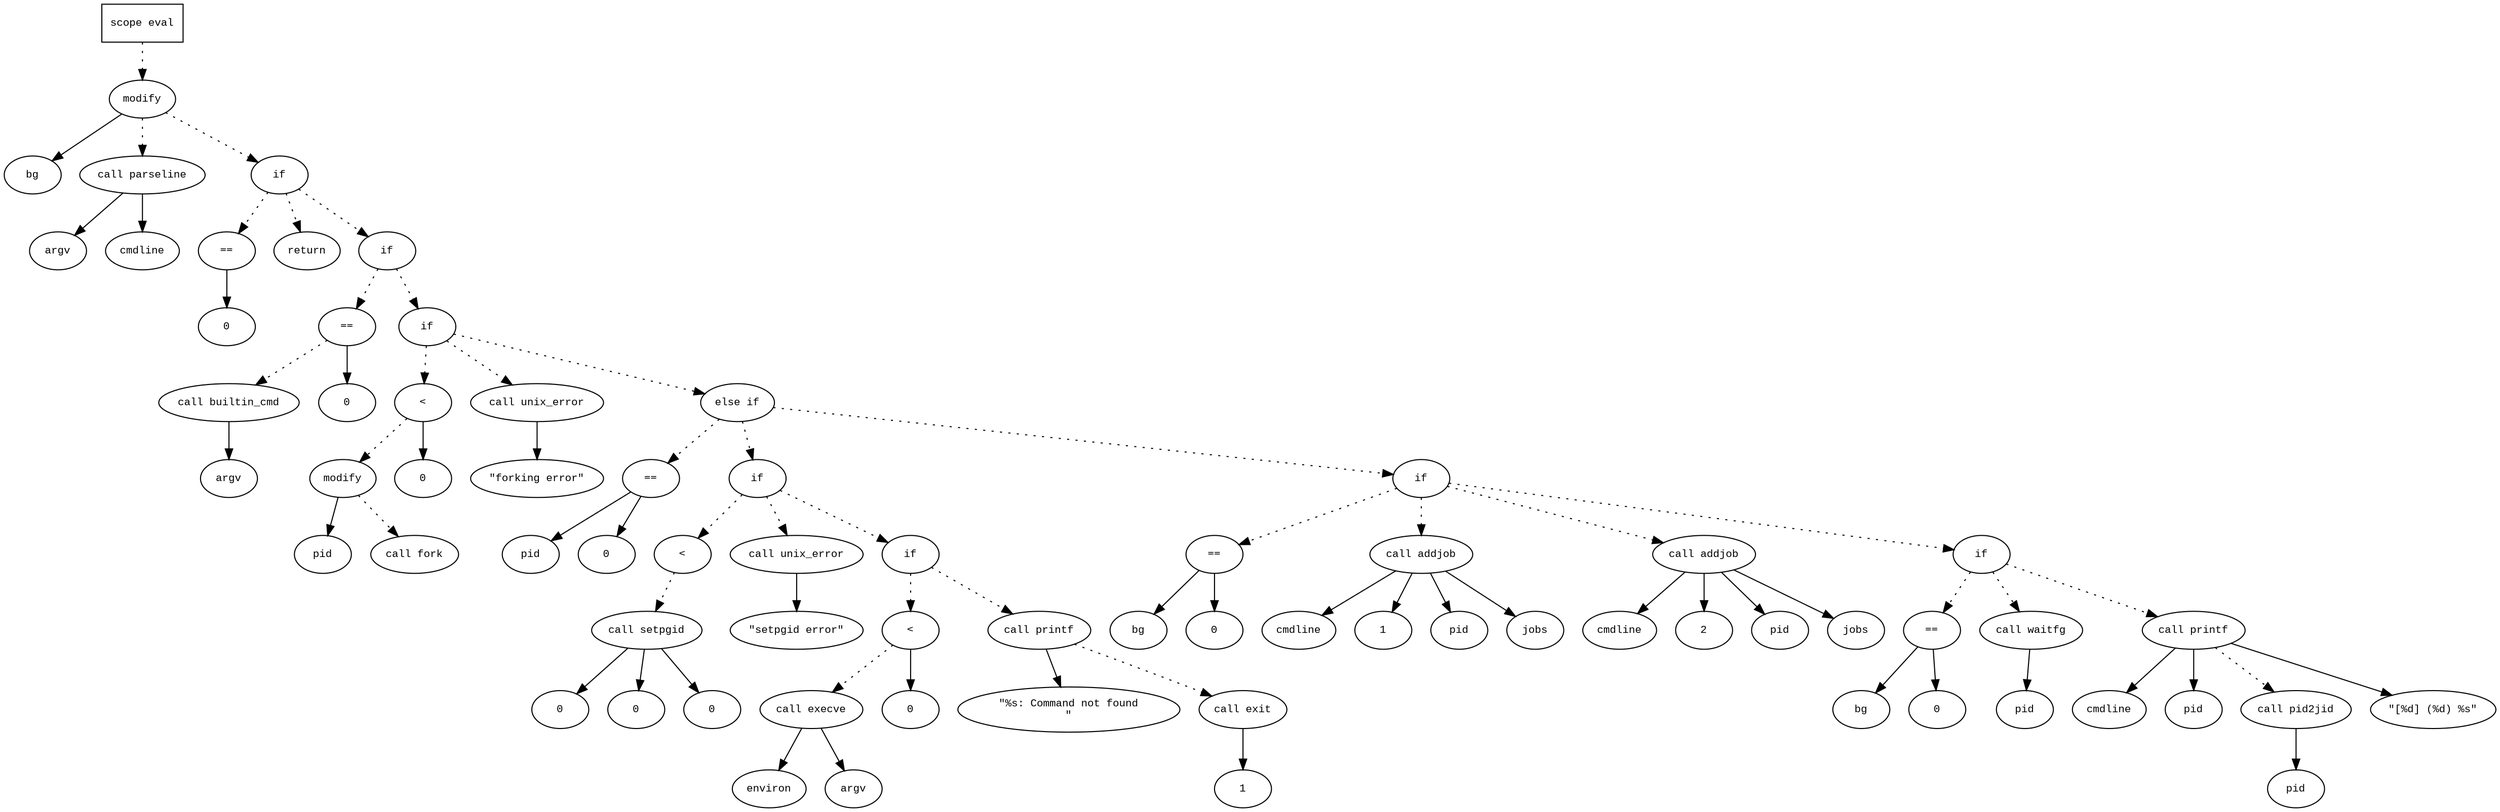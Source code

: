 digraph AST {
  graph [fontname="Times New Roman",fontsize=10];
  node  [fontname="Courier New",fontsize=10];
  edge  [fontname="Times New Roman",fontsize=10];

  node1 [label="scope eval",shape=box];
  node2 [label="modify",shape=ellipse];
  node3 [label="bg",shape=ellipse];
  node2 -> node3;
  node4 [label="call parseline",shape=ellipse];
  node5 [label="argv",shape=ellipse];
  node4 -> node5;
  node6 [label="cmdline",shape=ellipse];
  node4 -> node6;
  node2 -> node4 [style=dotted];
  node1 -> node2 [style=dotted];
  node7 [label="if",shape=ellipse];
  node2 -> node7 [style=dotted];
  node8 [label="==",shape=ellipse];
  node9 [label="0",shape=ellipse];
  node8 -> node9;
  node7 -> node8 [style=dotted];
  node10 [label="return",shape=ellipse];
  node7 -> node10 [style=dotted];
  node11 [label="if",shape=ellipse];
  node7 -> node11 [style=dotted];
  node12 [label="==",shape=ellipse];
  node13 [label="call builtin_cmd",shape=ellipse];
  node14 [label="argv",shape=ellipse];
  node13 -> node14;
  node12 -> node13 [style=dotted];
  node15 [label="0",shape=ellipse];
  node12 -> node15;
  node11 -> node12 [style=dotted];
  node16 [label="if",shape=ellipse];
  node11 -> node16 [style=dotted];
  node17 [label="<",shape=ellipse];
  node18 [label="modify",shape=ellipse];
  node19 [label="pid",shape=ellipse];
  node18 -> node19;
  node20 [label="call fork",shape=ellipse];
  node18 -> node20 [style=dotted];
  node17 -> node18 [style=dotted];
  node21 [label="0",shape=ellipse];
  node17 -> node21;
  node16 -> node17 [style=dotted];
  node22 [label="call unix_error",shape=ellipse];
  node23 [label="\"forking error\"",shape=ellipse];
  node22 -> node23;
  node16 -> node22 [style=dotted];
  node24 [label="else if",shape=ellipse];
  node16 -> node24 [style=dotted];
  node25 [label="==",shape=ellipse];
  node26 [label="pid",shape=ellipse];
  node25 -> node26;
  node27 [label="0",shape=ellipse];
  node25 -> node27;
  node24 -> node25 [style=dotted];
  node28 [label="if",shape=ellipse];
  node24 -> node28 [style=dotted];
  node29 [label="<",shape=ellipse];
  node30 [label="call setpgid",shape=ellipse];
  node31 [label="0",shape=ellipse];
  node30 -> node31;
  node32 [label="0",shape=ellipse];
  node30 -> node32;
  node29 -> node30 [style=dotted];
  node33 [label="0",shape=ellipse];
  node30 -> node33;
  node28 -> node29 [style=dotted];
  node34 [label="call unix_error",shape=ellipse];
  node35 [label="\"setpgid error\"",shape=ellipse];
  node34 -> node35;
  node28 -> node34 [style=dotted];
  node36 [label="if",shape=ellipse];
  node28 -> node36 [style=dotted];
  node37 [label="<",shape=ellipse];
  node38 [label="call execve",shape=ellipse];
  node39 [label="environ",shape=ellipse];
  node38 -> node39;
  node40 [label="argv",shape=ellipse];
  node38 -> node40;
  node37 -> node38 [style=dotted];
  node41 [label="0",shape=ellipse];
  node37 -> node41;
  node36 -> node37 [style=dotted];
  node42 [label="call printf",shape=ellipse];
  node43 [label="\"%s: Command not found
\"",shape=ellipse];
  node42 -> node43;
  node36 -> node42 [style=dotted];
  node44 [label="call exit",shape=ellipse];
  node45 [label="1",shape=ellipse];
  node44 -> node45;
  node42 -> node44 [style=dotted];
  node46 [label="if",shape=ellipse];
  node24 -> node46 [style=dotted];
  node47 [label="==",shape=ellipse];
  node48 [label="bg",shape=ellipse];
  node47 -> node48;
  node49 [label="0",shape=ellipse];
  node47 -> node49;
  node46 -> node47 [style=dotted];
  node50 [label="call addjob",shape=ellipse];
  node51 [label="cmdline",shape=ellipse];
  node50 -> node51;
  node52 [label="1",shape=ellipse];
  node50 -> node52;
  node53 [label="pid",shape=ellipse];
  node50 -> node53;
  node54 [label="jobs",shape=ellipse];
  node50 -> node54;
  node46 -> node50 [style=dotted];
  node55 [label="call addjob",shape=ellipse];
  node56 [label="cmdline",shape=ellipse];
  node55 -> node56;
  node57 [label="2",shape=ellipse];
  node55 -> node57;
  node58 [label="pid",shape=ellipse];
  node55 -> node58;
  node59 [label="jobs",shape=ellipse];
  node55 -> node59;
  node46 -> node55 [style=dotted];
  node60 [label="if",shape=ellipse];
  node46 -> node60 [style=dotted];
  node61 [label="==",shape=ellipse];
  node62 [label="bg",shape=ellipse];
  node61 -> node62;
  node63 [label="0",shape=ellipse];
  node61 -> node63;
  node60 -> node61 [style=dotted];
  node64 [label="call waitfg",shape=ellipse];
  node65 [label="pid",shape=ellipse];
  node64 -> node65;
  node60 -> node64 [style=dotted];
  node66 [label="call printf",shape=ellipse];
  node67 [label="cmdline",shape=ellipse];
  node66 -> node67;
  node68 [label="pid",shape=ellipse];
  node66 -> node68;
  node69 [label="call pid2jid",shape=ellipse];
  node70 [label="pid",shape=ellipse];
  node69 -> node70;
  node66 -> node69 [style=dotted];
  node71 [label="\"[%d] (%d) %s\"",shape=ellipse];
  node66 -> node71;
  node60 -> node66 [style=dotted];
} 